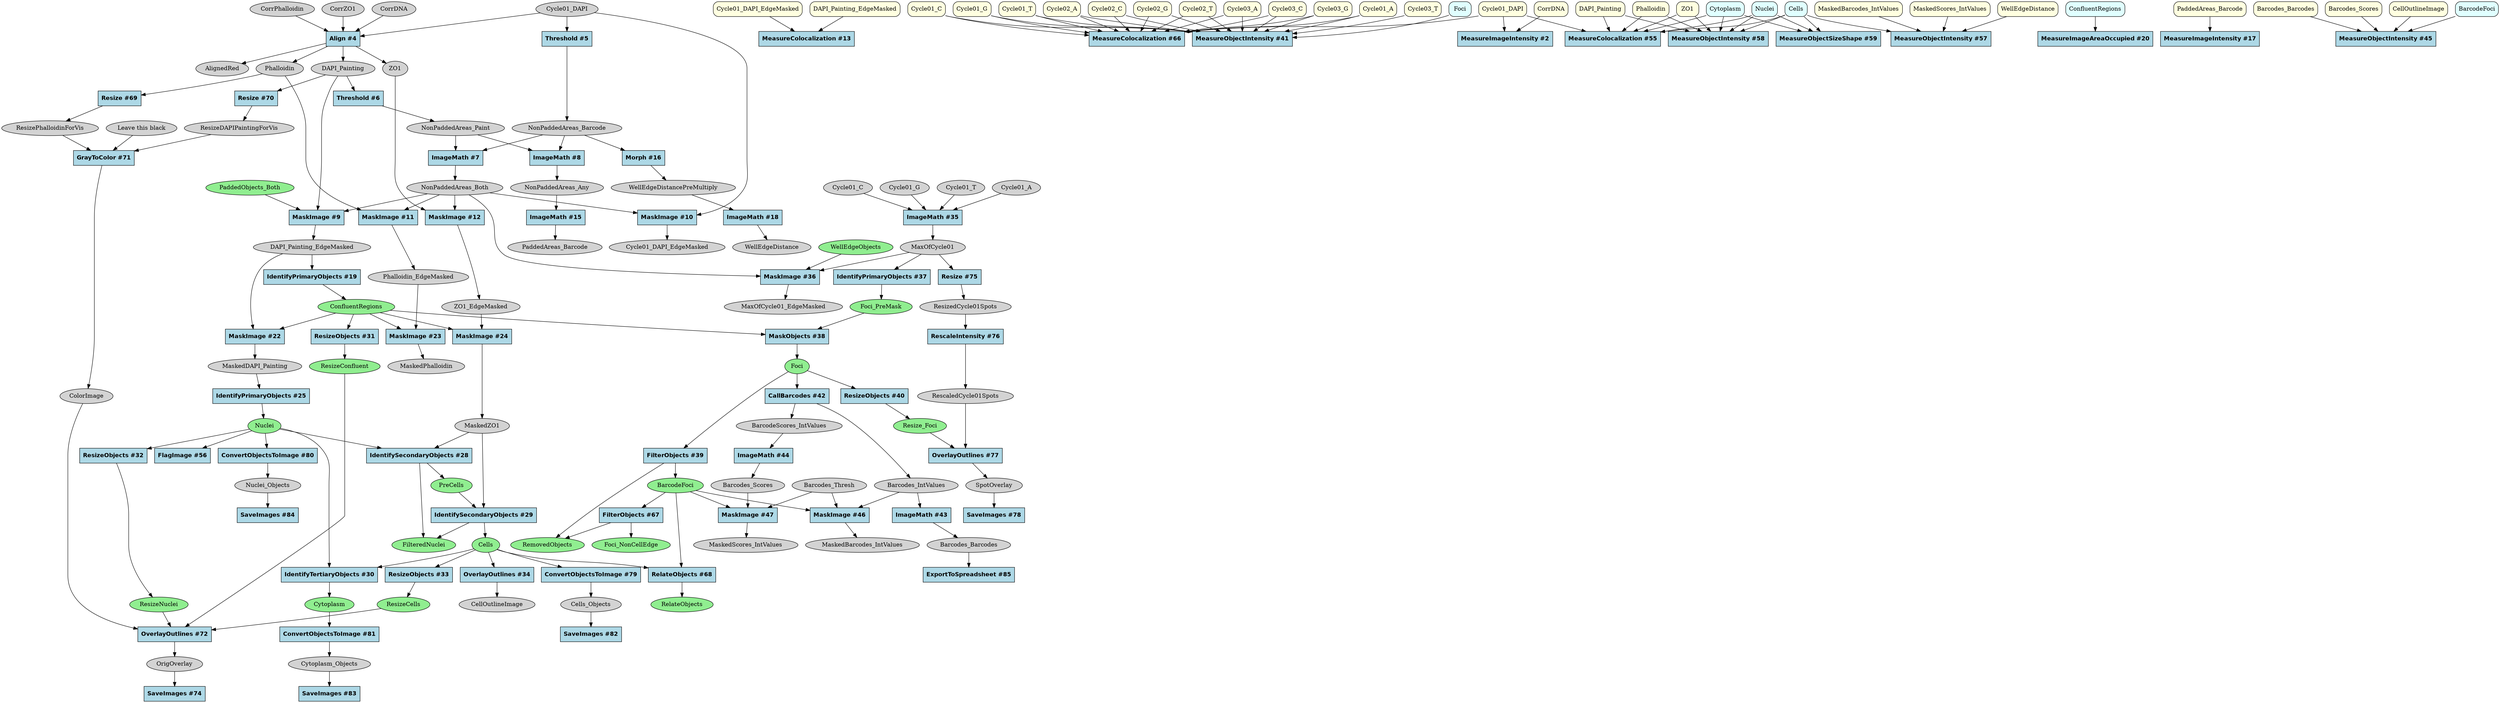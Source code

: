 strict digraph {
Align_ec570aa3 [type=module, label="Align #4", module_name=Align, module_num=4, original_num=4, stable_id="Align_ec570aa3", enabled=True, shape=box, style=filled, fillcolor=lightblue, fontname="Helvetica-Bold"];
CallBarcodes_e875e21c [type=module, label="CallBarcodes #42", module_name=CallBarcodes, module_num=42, original_num=42, stable_id="CallBarcodes_e875e21c", enabled=True, shape=box, style=filled, fillcolor=lightblue, fontname="Helvetica-Bold"];
ConvertObjectsToImage_2d3f9aee [type=module, label="ConvertObjectsToImage #80", module_name=ConvertObjectsToImage, module_num=80, original_num=80, stable_id="ConvertObjectsToImage_2d3f9aee", enabled=True, shape=box, style=filled, fillcolor=lightblue, fontname="Helvetica-Bold"];
ConvertObjectsToImage_314bb0f7 [type=module, label="ConvertObjectsToImage #79", module_name=ConvertObjectsToImage, module_num=79, original_num=79, stable_id="ConvertObjectsToImage_314bb0f7", enabled=True, shape=box, style=filled, fillcolor=lightblue, fontname="Helvetica-Bold"];
ConvertObjectsToImage_728643c [type=module, label="ConvertObjectsToImage #81", module_name=ConvertObjectsToImage, module_num=81, original_num=81, stable_id="ConvertObjectsToImage_728643c", enabled=True, shape=box, style=filled, fillcolor=lightblue, fontname="Helvetica-Bold"];
ExportToSpreadsheet_16bc8160 [type=module, label="ExportToSpreadsheet #85", module_name=ExportToSpreadsheet, module_num=85, original_num=85, stable_id="ExportToSpreadsheet_16bc8160", enabled=True, shape=box, style=filled, fillcolor=lightblue, fontname="Helvetica-Bold"];
FilterObjects_962d87ba [type=module, label="FilterObjects #67", module_name=FilterObjects, module_num=67, original_num=67, stable_id="FilterObjects_962d87ba", enabled=True, shape=box, style=filled, fillcolor=lightblue, fontname="Helvetica-Bold"];
FilterObjects_e4e49592 [type=module, label="FilterObjects #39", module_name=FilterObjects, module_num=39, original_num=39, stable_id="FilterObjects_e4e49592", enabled=True, shape=box, style=filled, fillcolor=lightblue, fontname="Helvetica-Bold"];
FlagImage_8f68df19 [type=module, label="FlagImage #56", module_name=FlagImage, module_num=56, original_num=56, stable_id="FlagImage_8f68df19", enabled=True, shape=box, style=filled, fillcolor=lightblue, fontname="Helvetica-Bold"];
GrayToColor_7f81a6b [type=module, label="GrayToColor #71", module_name=GrayToColor, module_num=71, original_num=71, stable_id="GrayToColor_7f81a6b", enabled=True, shape=box, style=filled, fillcolor=lightblue, fontname="Helvetica-Bold"];
IdentifyPrimaryObjects_1c0dc72c [type=module, label="IdentifyPrimaryObjects #19", module_name=IdentifyPrimaryObjects, module_num=19, original_num=19, stable_id="IdentifyPrimaryObjects_1c0dc72c", enabled=True, shape=box, style=filled, fillcolor=lightblue, fontname="Helvetica-Bold"];
IdentifyPrimaryObjects_3534d921 [type=module, label="IdentifyPrimaryObjects #37", module_name=IdentifyPrimaryObjects, module_num=37, original_num=37, stable_id="IdentifyPrimaryObjects_3534d921", enabled=True, shape=box, style=filled, fillcolor=lightblue, fontname="Helvetica-Bold"];
IdentifyPrimaryObjects_7cb39a6a [type=module, label="IdentifyPrimaryObjects #25", module_name=IdentifyPrimaryObjects, module_num=25, original_num=25, stable_id="IdentifyPrimaryObjects_7cb39a6a", enabled=True, shape=box, style=filled, fillcolor=lightblue, fontname="Helvetica-Bold"];
IdentifySecondaryObjects_16f17cf0 [type=module, label="IdentifySecondaryObjects #29", module_name=IdentifySecondaryObjects, module_num=29, original_num=29, stable_id="IdentifySecondaryObjects_16f17cf0", enabled=True, shape=box, style=filled, fillcolor=lightblue, fontname="Helvetica-Bold"];
IdentifySecondaryObjects_2d9a607c [type=module, label="IdentifySecondaryObjects #28", module_name=IdentifySecondaryObjects, module_num=28, original_num=28, stable_id="IdentifySecondaryObjects_2d9a607c", enabled=True, shape=box, style=filled, fillcolor=lightblue, fontname="Helvetica-Bold"];
IdentifyTertiaryObjects_2b814938 [type=module, label="IdentifyTertiaryObjects #30", module_name=IdentifyTertiaryObjects, module_num=30, original_num=30, stable_id="IdentifyTertiaryObjects_2b814938", enabled=True, shape=box, style=filled, fillcolor=lightblue, fontname="Helvetica-Bold"];
ImageMath_3524319f [type=module, label="ImageMath #18", module_name=ImageMath, module_num=18, original_num=18, stable_id="ImageMath_3524319f", enabled=True, shape=box, style=filled, fillcolor=lightblue, fontname="Helvetica-Bold"];
ImageMath_39f89699 [type=module, label="ImageMath #7", module_name=ImageMath, module_num=7, original_num=7, stable_id="ImageMath_39f89699", enabled=True, shape=box, style=filled, fillcolor=lightblue, fontname="Helvetica-Bold"];
ImageMath_3bd27ec6 [type=module, label="ImageMath #43", module_name=ImageMath, module_num=43, original_num=43, stable_id="ImageMath_3bd27ec6", enabled=True, shape=box, style=filled, fillcolor=lightblue, fontname="Helvetica-Bold"];
ImageMath_7c7a40a4 [type=module, label="ImageMath #15", module_name=ImageMath, module_num=15, original_num=15, stable_id="ImageMath_7c7a40a4", enabled=True, shape=box, style=filled, fillcolor=lightblue, fontname="Helvetica-Bold"];
ImageMath_a1180b85 [type=module, label="ImageMath #35", module_name=ImageMath, module_num=35, original_num=35, stable_id="ImageMath_a1180b85", enabled=True, shape=box, style=filled, fillcolor=lightblue, fontname="Helvetica-Bold"];
ImageMath_b3636388 [type=module, label="ImageMath #44", module_name=ImageMath, module_num=44, original_num=44, stable_id="ImageMath_b3636388", enabled=True, shape=box, style=filled, fillcolor=lightblue, fontname="Helvetica-Bold"];
ImageMath_d0b36abd [type=module, label="ImageMath #8", module_name=ImageMath, module_num=8, original_num=8, stable_id="ImageMath_d0b36abd", enabled=True, shape=box, style=filled, fillcolor=lightblue, fontname="Helvetica-Bold"];
MaskImage_338ee9a3 [type=module, label="MaskImage #22", module_name=MaskImage, module_num=22, original_num=22, stable_id="MaskImage_338ee9a3", enabled=True, shape=box, style=filled, fillcolor=lightblue, fontname="Helvetica-Bold"];
MaskImage_601a691 [type=module, label="MaskImage #9", module_name=MaskImage, module_num=9, original_num=9, stable_id="MaskImage_601a691", enabled=True, shape=box, style=filled, fillcolor=lightblue, fontname="Helvetica-Bold"];
MaskImage_95bc0865 [type=module, label="MaskImage #11", module_name=MaskImage, module_num=11, original_num=11, stable_id="MaskImage_95bc0865", enabled=True, shape=box, style=filled, fillcolor=lightblue, fontname="Helvetica-Bold"];
MaskImage_9e8b771a [type=module, label="MaskImage #46", module_name=MaskImage, module_num=46, original_num=46, stable_id="MaskImage_9e8b771a", enabled=True, shape=box, style=filled, fillcolor=lightblue, fontname="Helvetica-Bold"];
MaskImage_aeda38fc [type=module, label="MaskImage #47", module_name=MaskImage, module_num=47, original_num=47, stable_id="MaskImage_aeda38fc", enabled=True, shape=box, style=filled, fillcolor=lightblue, fontname="Helvetica-Bold"];
MaskImage_b74728ab [type=module, label="MaskImage #36", module_name=MaskImage, module_num=36, original_num=36, stable_id="MaskImage_b74728ab", enabled=True, shape=box, style=filled, fillcolor=lightblue, fontname="Helvetica-Bold"];
MaskImage_cb703953 [type=module, label="MaskImage #12", module_name=MaskImage, module_num=12, original_num=12, stable_id="MaskImage_cb703953", enabled=True, shape=box, style=filled, fillcolor=lightblue, fontname="Helvetica-Bold"];
MaskImage_e2066be5 [type=module, label="MaskImage #23", module_name=MaskImage, module_num=23, original_num=23, stable_id="MaskImage_e2066be5", enabled=True, shape=box, style=filled, fillcolor=lightblue, fontname="Helvetica-Bold"];
MaskImage_f288461c [type=module, label="MaskImage #24", module_name=MaskImage, module_num=24, original_num=24, stable_id="MaskImage_f288461c", enabled=True, shape=box, style=filled, fillcolor=lightblue, fontname="Helvetica-Bold"];
MaskImage_fa3aeae1 [type=module, label="MaskImage #10", module_name=MaskImage, module_num=10, original_num=10, stable_id="MaskImage_fa3aeae1", enabled=True, shape=box, style=filled, fillcolor=lightblue, fontname="Helvetica-Bold"];
MaskObjects_4442dcdc [type=module, label="MaskObjects #38", module_name=MaskObjects, module_num=38, original_num=38, stable_id="MaskObjects_4442dcdc", enabled=True, shape=box, style=filled, fillcolor=lightblue, fontname="Helvetica-Bold"];
MeasureColocalization_30ed3cdd [type=module, label="MeasureColocalization #13", module_name=MeasureColocalization, module_num=13, original_num=13, stable_id="MeasureColocalization_30ed3cdd", enabled=True, shape=box, style=filled, fillcolor=lightblue, fontname="Helvetica-Bold"];
MeasureColocalization_571fc039 [type=module, label="MeasureColocalization #55", module_name=MeasureColocalization, module_num=55, original_num=55, stable_id="MeasureColocalization_571fc039", enabled=True, shape=box, style=filled, fillcolor=lightblue, fontname="Helvetica-Bold"];
MeasureColocalization_8e8be509 [type=module, label="MeasureColocalization #66", module_name=MeasureColocalization, module_num=66, original_num=66, stable_id="MeasureColocalization_8e8be509", enabled=True, shape=box, style=filled, fillcolor=lightblue, fontname="Helvetica-Bold"];
MeasureImageAreaOccupied_933e0aff [type=module, label="MeasureImageAreaOccupied #20", module_name=MeasureImageAreaOccupied, module_num=20, original_num=20, stable_id="MeasureImageAreaOccupied_933e0aff", enabled=True, shape=box, style=filled, fillcolor=lightblue, fontname="Helvetica-Bold"];
MeasureImageIntensity_5c7fe92e [type=module, label="MeasureImageIntensity #17", module_name=MeasureImageIntensity, module_num=17, original_num=17, stable_id="MeasureImageIntensity_5c7fe92e", enabled=True, shape=box, style=filled, fillcolor=lightblue, fontname="Helvetica-Bold"];
MeasureImageIntensity_a0a144f8 [type=module, label="MeasureImageIntensity #2", module_name=MeasureImageIntensity, module_num=2, original_num=2, stable_id="MeasureImageIntensity_a0a144f8", enabled=True, shape=box, style=filled, fillcolor=lightblue, fontname="Helvetica-Bold"];
MeasureObjectIntensity_135bff92 [type=module, label="MeasureObjectIntensity #45", module_name=MeasureObjectIntensity, module_num=45, original_num=45, stable_id="MeasureObjectIntensity_135bff92", enabled=True, shape=box, style=filled, fillcolor=lightblue, fontname="Helvetica-Bold"];
MeasureObjectIntensity_356c27b2 [type=module, label="MeasureObjectIntensity #41", module_name=MeasureObjectIntensity, module_num=41, original_num=41, stable_id="MeasureObjectIntensity_356c27b2", enabled=True, shape=box, style=filled, fillcolor=lightblue, fontname="Helvetica-Bold"];
MeasureObjectIntensity_506eb3ec [type=module, label="MeasureObjectIntensity #57", module_name=MeasureObjectIntensity, module_num=57, original_num=57, stable_id="MeasureObjectIntensity_506eb3ec", enabled=True, shape=box, style=filled, fillcolor=lightblue, fontname="Helvetica-Bold"];
MeasureObjectIntensity_aafb4ab [type=module, label="MeasureObjectIntensity #58", module_name=MeasureObjectIntensity, module_num=58, original_num=58, stable_id="MeasureObjectIntensity_aafb4ab", enabled=True, shape=box, style=filled, fillcolor=lightblue, fontname="Helvetica-Bold"];
MeasureObjectSizeShape_5c76ba53 [type=module, label="MeasureObjectSizeShape #59", module_name=MeasureObjectSizeShape, module_num=59, original_num=59, stable_id="MeasureObjectSizeShape_5c76ba53", enabled=True, shape=box, style=filled, fillcolor=lightblue, fontname="Helvetica-Bold"];
Morph_faea5477 [type=module, label="Morph #16", module_name=Morph, module_num=16, original_num=16, stable_id="Morph_faea5477", enabled=True, shape=box, style=filled, fillcolor=lightblue, fontname="Helvetica-Bold"];
OverlayOutlines_bcc249f [type=module, label="OverlayOutlines #72", module_name=OverlayOutlines, module_num=72, original_num=72, stable_id="OverlayOutlines_bcc249f", enabled=True, shape=box, style=filled, fillcolor=lightblue, fontname="Helvetica-Bold"];
OverlayOutlines_f41ca435 [type=module, label="OverlayOutlines #34", module_name=OverlayOutlines, module_num=34, original_num=34, stable_id="OverlayOutlines_f41ca435", enabled=True, shape=box, style=filled, fillcolor=lightblue, fontname="Helvetica-Bold"];
OverlayOutlines_fae135e8 [type=module, label="OverlayOutlines #77", module_name=OverlayOutlines, module_num=77, original_num=77, stable_id="OverlayOutlines_fae135e8", enabled=True, shape=box, style=filled, fillcolor=lightblue, fontname="Helvetica-Bold"];
RelateObjects_2f15ba9b [type=module, label="RelateObjects #68", module_name=RelateObjects, module_num=68, original_num=68, stable_id="RelateObjects_2f15ba9b", enabled=True, shape=box, style=filled, fillcolor=lightblue, fontname="Helvetica-Bold"];
RescaleIntensity_e5654316 [type=module, label="RescaleIntensity #76", module_name=RescaleIntensity, module_num=76, original_num=76, stable_id="RescaleIntensity_e5654316", enabled=True, shape=box, style=filled, fillcolor=lightblue, fontname="Helvetica-Bold"];
ResizeObjects_8467f359 [type=module, label="ResizeObjects #40", module_name=ResizeObjects, module_num=40, original_num=40, stable_id="ResizeObjects_8467f359", enabled=True, shape=box, style=filled, fillcolor=lightblue, fontname="Helvetica-Bold"];
ResizeObjects_a953cb3c [type=module, label="ResizeObjects #33", module_name=ResizeObjects, module_num=33, original_num=33, stable_id="ResizeObjects_a953cb3c", enabled=True, shape=box, style=filled, fillcolor=lightblue, fontname="Helvetica-Bold"];
ResizeObjects_c8ff1403 [type=module, label="ResizeObjects #31", module_name=ResizeObjects, module_num=31, original_num=31, stable_id="ResizeObjects_c8ff1403", enabled=True, shape=box, style=filled, fillcolor=lightblue, fontname="Helvetica-Bold"];
ResizeObjects_e0c52ad3 [type=module, label="ResizeObjects #32", module_name=ResizeObjects, module_num=32, original_num=32, stable_id="ResizeObjects_e0c52ad3", enabled=True, shape=box, style=filled, fillcolor=lightblue, fontname="Helvetica-Bold"];
Resize_3746590e [type=module, label="Resize #69", module_name=Resize, module_num=69, original_num=69, stable_id="Resize_3746590e", enabled=True, shape=box, style=filled, fillcolor=lightblue, fontname="Helvetica-Bold"];
Resize_b0cef7d [type=module, label="Resize #70", module_name=Resize, module_num=70, original_num=70, stable_id="Resize_b0cef7d", enabled=True, shape=box, style=filled, fillcolor=lightblue, fontname="Helvetica-Bold"];
Resize_f829313d [type=module, label="Resize #75", module_name=Resize, module_num=75, original_num=75, stable_id="Resize_f829313d", enabled=True, shape=box, style=filled, fillcolor=lightblue, fontname="Helvetica-Bold"];
SaveImages_368e4ca6 [type=module, label="SaveImages #78", module_name=SaveImages, module_num=78, original_num=78, stable_id="SaveImages_368e4ca6", enabled=True, shape=box, style=filled, fillcolor=lightblue, fontname="Helvetica-Bold"];
SaveImages_3d121ad [type=module, label="SaveImages #82", module_name=SaveImages, module_num=82, original_num=82, stable_id="SaveImages_3d121ad", enabled=True, shape=box, style=filled, fillcolor=lightblue, fontname="Helvetica-Bold"];
SaveImages_56548966 [type=module, label="SaveImages #84", module_name=SaveImages, module_num=84, original_num=84, stable_id="SaveImages_56548966", enabled=True, shape=box, style=filled, fillcolor=lightblue, fontname="Helvetica-Bold"];
SaveImages_7609439d [type=module, label="SaveImages #74", module_name=SaveImages, module_num=74, original_num=74, stable_id="SaveImages_7609439d", enabled=True, shape=box, style=filled, fillcolor=lightblue, fontname="Helvetica-Bold"];
SaveImages_988e58b [type=module, label="SaveImages #83", module_name=SaveImages, module_num=83, original_num=83, stable_id="SaveImages_988e58b", enabled=True, shape=box, style=filled, fillcolor=lightblue, fontname="Helvetica-Bold"];
Threshold_186c7d0e [type=module, label="Threshold #6", module_name=Threshold, module_num=6, original_num=6, stable_id="Threshold_186c7d0e", enabled=True, shape=box, style=filled, fillcolor=lightblue, fontname="Helvetica-Bold"];
Threshold_ebe5ecef [type=module, label="Threshold #5", module_name=Threshold, module_num=5, original_num=5, stable_id="Threshold_ebe5ecef", enabled=True, shape=box, style=filled, fillcolor=lightblue, fontname="Helvetica-Bold"];
image__AlignedRed [type=image, label=AlignedRed, shape=ellipse, style=filled, fillcolor=lightgray];
image__BarcodeScores_IntValues [type=image, label="BarcodeScores_IntValues", shape=ellipse, style=filled, fillcolor=lightgray];
image__Barcodes_Barcodes [type=image, label="Barcodes_Barcodes", shape=ellipse, style=filled, fillcolor=lightgray];
image__Barcodes_IntValues [type=image, label="Barcodes_IntValues", shape=ellipse, style=filled, fillcolor=lightgray];
image__Barcodes_Scores [type=image, label="Barcodes_Scores", shape=ellipse, style=filled, fillcolor=lightgray];
image__Barcodes_Thresh [type=image, label="Barcodes_Thresh", shape=ellipse, style=filled, fillcolor=lightgray];
image__CellOutlineImage [type=image, label=CellOutlineImage, shape=ellipse, style=filled, fillcolor=lightgray];
image__Cells_Objects [type=image, label="Cells_Objects", shape=ellipse, style=filled, fillcolor=lightgray];
image__ColorImage [type=image, label=ColorImage, shape=ellipse, style=filled, fillcolor=lightgray];
image__CorrDNA [type=image, label=CorrDNA, shape=ellipse, style=filled, fillcolor=lightgray];
image__CorrPhalloidin [type=image, label=CorrPhalloidin, shape=ellipse, style=filled, fillcolor=lightgray];
image__CorrZO1 [type=image, label=CorrZO1, shape=ellipse, style=filled, fillcolor=lightgray];
image__Cycle01_A [type=image, label="Cycle01_A", shape=ellipse, style=filled, fillcolor=lightgray];
image__Cycle01_C [type=image, label="Cycle01_C", shape=ellipse, style=filled, fillcolor=lightgray];
image__Cycle01_DAPI [type=image, label="Cycle01_DAPI", shape=ellipse, style=filled, fillcolor=lightgray];
image__Cycle01_DAPI_EdgeMasked [type=image, label="Cycle01_DAPI_EdgeMasked", shape=ellipse, style=filled, fillcolor=lightgray];
image__Cycle01_G [type=image, label="Cycle01_G", shape=ellipse, style=filled, fillcolor=lightgray];
image__Cycle01_T [type=image, label="Cycle01_T", shape=ellipse, style=filled, fillcolor=lightgray];
image__Cytoplasm_Objects [type=image, label="Cytoplasm_Objects", shape=ellipse, style=filled, fillcolor=lightgray];
image__DAPI_Painting [type=image, label="DAPI_Painting", shape=ellipse, style=filled, fillcolor=lightgray];
image__DAPI_Painting_EdgeMasked [type=image, label="DAPI_Painting_EdgeMasked", shape=ellipse, style=filled, fillcolor=lightgray];
"image__Leave this black" [type=image, label="Leave this black", shape=ellipse, style=filled, fillcolor=lightgray];
image__MaskedBarcodes_IntValues [type=image, label="MaskedBarcodes_IntValues", shape=ellipse, style=filled, fillcolor=lightgray];
image__MaskedDAPI_Painting [type=image, label="MaskedDAPI_Painting", shape=ellipse, style=filled, fillcolor=lightgray];
image__MaskedPhalloidin [type=image, label=MaskedPhalloidin, shape=ellipse, style=filled, fillcolor=lightgray];
image__MaskedScores_IntValues [type=image, label="MaskedScores_IntValues", shape=ellipse, style=filled, fillcolor=lightgray];
image__MaskedZO1 [type=image, label=MaskedZO1, shape=ellipse, style=filled, fillcolor=lightgray];
image__MaxOfCycle01 [type=image, label=MaxOfCycle01, shape=ellipse, style=filled, fillcolor=lightgray];
image__MaxOfCycle01_EdgeMasked [type=image, label="MaxOfCycle01_EdgeMasked", shape=ellipse, style=filled, fillcolor=lightgray];
image__NonPaddedAreas_Any [type=image, label="NonPaddedAreas_Any", shape=ellipse, style=filled, fillcolor=lightgray];
image__NonPaddedAreas_Barcode [type=image, label="NonPaddedAreas_Barcode", shape=ellipse, style=filled, fillcolor=lightgray];
image__NonPaddedAreas_Both [type=image, label="NonPaddedAreas_Both", shape=ellipse, style=filled, fillcolor=lightgray];
image__NonPaddedAreas_Paint [type=image, label="NonPaddedAreas_Paint", shape=ellipse, style=filled, fillcolor=lightgray];
image__Nuclei_Objects [type=image, label="Nuclei_Objects", shape=ellipse, style=filled, fillcolor=lightgray];
image__OrigOverlay [type=image, label=OrigOverlay, shape=ellipse, style=filled, fillcolor=lightgray];
image__PaddedAreas_Barcode [type=image, label="PaddedAreas_Barcode", shape=ellipse, style=filled, fillcolor=lightgray];
image__Phalloidin [type=image, label=Phalloidin, shape=ellipse, style=filled, fillcolor=lightgray];
image__Phalloidin_EdgeMasked [type=image, label="Phalloidin_EdgeMasked", shape=ellipse, style=filled, fillcolor=lightgray];
image__RescaledCycle01Spots [type=image, label=RescaledCycle01Spots, shape=ellipse, style=filled, fillcolor=lightgray];
image__ResizeDAPIPaintingForVis [type=image, label=ResizeDAPIPaintingForVis, shape=ellipse, style=filled, fillcolor=lightgray];
image__ResizePhalloidinForVis [type=image, label=ResizePhalloidinForVis, shape=ellipse, style=filled, fillcolor=lightgray];
image__ResizedCycle01Spots [type=image, label=ResizedCycle01Spots, shape=ellipse, style=filled, fillcolor=lightgray];
image__SpotOverlay [type=image, label=SpotOverlay, shape=ellipse, style=filled, fillcolor=lightgray];
image__WellEdgeDistance [type=image, label=WellEdgeDistance, shape=ellipse, style=filled, fillcolor=lightgray];
image__WellEdgeDistancePreMultiply [type=image, label=WellEdgeDistancePreMultiply, shape=ellipse, style=filled, fillcolor=lightgray];
image__ZO1 [type=image, label=ZO1, shape=ellipse, style=filled, fillcolor=lightgray];
image__ZO1_EdgeMasked [type=image, label="ZO1_EdgeMasked", shape=ellipse, style=filled, fillcolor=lightgray];
image_list__Barcodes_Barcodes [type="image_list", label="Barcodes_Barcodes", shape=box, style="filled,rounded", fillcolor=lightyellow];
image_list__Barcodes_Scores [type="image_list", label="Barcodes_Scores", shape=box, style="filled,rounded", fillcolor=lightyellow];
image_list__CellOutlineImage [type="image_list", label=CellOutlineImage, shape=box, style="filled,rounded", fillcolor=lightyellow];
image_list__CorrDNA [type="image_list", label=CorrDNA, shape=box, style="filled,rounded", fillcolor=lightyellow];
image_list__Cycle01_A [type="image_list", label="Cycle01_A", shape=box, style="filled,rounded", fillcolor=lightyellow];
image_list__Cycle01_C [type="image_list", label="Cycle01_C", shape=box, style="filled,rounded", fillcolor=lightyellow];
image_list__Cycle01_DAPI [type="image_list", label="Cycle01_DAPI", shape=box, style="filled,rounded", fillcolor=lightyellow];
image_list__Cycle01_DAPI_EdgeMasked [type="image_list", label="Cycle01_DAPI_EdgeMasked", shape=box, style="filled,rounded", fillcolor=lightyellow];
image_list__Cycle01_G [type="image_list", label="Cycle01_G", shape=box, style="filled,rounded", fillcolor=lightyellow];
image_list__Cycle01_T [type="image_list", label="Cycle01_T", shape=box, style="filled,rounded", fillcolor=lightyellow];
image_list__Cycle02_A [type="image_list", label="Cycle02_A", shape=box, style="filled,rounded", fillcolor=lightyellow];
image_list__Cycle02_C [type="image_list", label="Cycle02_C", shape=box, style="filled,rounded", fillcolor=lightyellow];
image_list__Cycle02_G [type="image_list", label="Cycle02_G", shape=box, style="filled,rounded", fillcolor=lightyellow];
image_list__Cycle02_T [type="image_list", label="Cycle02_T", shape=box, style="filled,rounded", fillcolor=lightyellow];
image_list__Cycle03_A [type="image_list", label="Cycle03_A", shape=box, style="filled,rounded", fillcolor=lightyellow];
image_list__Cycle03_C [type="image_list", label="Cycle03_C", shape=box, style="filled,rounded", fillcolor=lightyellow];
image_list__Cycle03_G [type="image_list", label="Cycle03_G", shape=box, style="filled,rounded", fillcolor=lightyellow];
image_list__Cycle03_T [type="image_list", label="Cycle03_T", shape=box, style="filled,rounded", fillcolor=lightyellow];
image_list__DAPI_Painting [type="image_list", label="DAPI_Painting", shape=box, style="filled,rounded", fillcolor=lightyellow];
image_list__DAPI_Painting_EdgeMasked [type="image_list", label="DAPI_Painting_EdgeMasked", shape=box, style="filled,rounded", fillcolor=lightyellow];
image_list__MaskedBarcodes_IntValues [type="image_list", label="MaskedBarcodes_IntValues", shape=box, style="filled,rounded", fillcolor=lightyellow];
image_list__MaskedScores_IntValues [type="image_list", label="MaskedScores_IntValues", shape=box, style="filled,rounded", fillcolor=lightyellow];
image_list__PaddedAreas_Barcode [type="image_list", label="PaddedAreas_Barcode", shape=box, style="filled,rounded", fillcolor=lightyellow];
image_list__Phalloidin [type="image_list", label=Phalloidin, shape=box, style="filled,rounded", fillcolor=lightyellow];
image_list__WellEdgeDistance [type="image_list", label=WellEdgeDistance, shape=box, style="filled,rounded", fillcolor=lightyellow];
image_list__ZO1 [type="image_list", label=ZO1, shape=box, style="filled,rounded", fillcolor=lightyellow];
object__BarcodeFoci [type=object, label=BarcodeFoci, shape=ellipse, style=filled, fillcolor=lightgreen];
object__Cells [type=object, label=Cells, shape=ellipse, style=filled, fillcolor=lightgreen];
object__ConfluentRegions [type=object, label=ConfluentRegions, shape=ellipse, style=filled, fillcolor=lightgreen];
object__Cytoplasm [type=object, label=Cytoplasm, shape=ellipse, style=filled, fillcolor=lightgreen];
object__FilteredNuclei [type=object, label=FilteredNuclei, shape=ellipse, style=filled, fillcolor=lightgreen];
object__Foci [type=object, label=Foci, shape=ellipse, style=filled, fillcolor=lightgreen];
object__Foci_NonCellEdge [type=object, label="Foci_NonCellEdge", shape=ellipse, style=filled, fillcolor=lightgreen];
object__Foci_PreMask [type=object, label="Foci_PreMask", shape=ellipse, style=filled, fillcolor=lightgreen];
object__Nuclei [type=object, label=Nuclei, shape=ellipse, style=filled, fillcolor=lightgreen];
object__PaddedObjects_Both [type=object, label="PaddedObjects_Both", shape=ellipse, style=filled, fillcolor=lightgreen];
object__PreCells [type=object, label=PreCells, shape=ellipse, style=filled, fillcolor=lightgreen];
object__RelateObjects [type=object, label=RelateObjects, shape=ellipse, style=filled, fillcolor=lightgreen];
object__RemovedObjects [type=object, label=RemovedObjects, shape=ellipse, style=filled, fillcolor=lightgreen];
object__ResizeCells [type=object, label=ResizeCells, shape=ellipse, style=filled, fillcolor=lightgreen];
object__ResizeConfluent [type=object, label=ResizeConfluent, shape=ellipse, style=filled, fillcolor=lightgreen];
object__ResizeNuclei [type=object, label=ResizeNuclei, shape=ellipse, style=filled, fillcolor=lightgreen];
object__Resize_Foci [type=object, label="Resize_Foci", shape=ellipse, style=filled, fillcolor=lightgreen];
object__WellEdgeObjects [type=object, label=WellEdgeObjects, shape=ellipse, style=filled, fillcolor=lightgreen];
object_list__BarcodeFoci [type="object_list", label=BarcodeFoci, shape=box, style="filled,rounded", fillcolor=lightcyan];
object_list__Cells [type="object_list", label=Cells, shape=box, style="filled,rounded", fillcolor=lightcyan];
object_list__ConfluentRegions [type="object_list", label=ConfluentRegions, shape=box, style="filled,rounded", fillcolor=lightcyan];
object_list__Cytoplasm [type="object_list", label=Cytoplasm, shape=box, style="filled,rounded", fillcolor=lightcyan];
object_list__Foci [type="object_list", label=Foci, shape=box, style="filled,rounded", fillcolor=lightcyan];
object_list__Nuclei [type="object_list", label=Nuclei, shape=box, style="filled,rounded", fillcolor=lightcyan];
Align_ec570aa3 -> image__AlignedRed [type="image_output"];
Align_ec570aa3 -> image__DAPI_Painting [type="image_output"];
Align_ec570aa3 -> image__Phalloidin [type="image_output"];
Align_ec570aa3 -> image__ZO1 [type="image_output"];
CallBarcodes_e875e21c -> image__BarcodeScores_IntValues [type="image_output"];
CallBarcodes_e875e21c -> image__Barcodes_IntValues [type="image_output"];
ConvertObjectsToImage_2d3f9aee -> image__Nuclei_Objects [type="image_output"];
ConvertObjectsToImage_314bb0f7 -> image__Cells_Objects [type="image_output"];
ConvertObjectsToImage_728643c -> image__Cytoplasm_Objects [type="image_output"];
FilterObjects_962d87ba -> object__Foci_NonCellEdge [type="object_output"];
FilterObjects_962d87ba -> object__RemovedObjects [type="object_output"];
FilterObjects_e4e49592 -> object__BarcodeFoci [type="object_output"];
FilterObjects_e4e49592 -> object__RemovedObjects [type="object_output"];
GrayToColor_7f81a6b -> image__ColorImage [type="image_output"];
IdentifyPrimaryObjects_1c0dc72c -> object__ConfluentRegions [type="object_output"];
IdentifyPrimaryObjects_3534d921 -> object__Foci_PreMask [type="object_output"];
IdentifyPrimaryObjects_7cb39a6a -> object__Nuclei [type="object_output"];
IdentifySecondaryObjects_16f17cf0 -> object__Cells [type="object_output"];
IdentifySecondaryObjects_16f17cf0 -> object__FilteredNuclei [type="object_output"];
IdentifySecondaryObjects_2d9a607c -> object__FilteredNuclei [type="object_output"];
IdentifySecondaryObjects_2d9a607c -> object__PreCells [type="object_output"];
IdentifyTertiaryObjects_2b814938 -> object__Cytoplasm [type="object_output"];
ImageMath_3524319f -> image__WellEdgeDistance [type="image_output"];
ImageMath_39f89699 -> image__NonPaddedAreas_Both [type="image_output"];
ImageMath_3bd27ec6 -> image__Barcodes_Barcodes [type="image_output"];
ImageMath_7c7a40a4 -> image__PaddedAreas_Barcode [type="image_output"];
ImageMath_a1180b85 -> image__MaxOfCycle01 [type="image_output"];
ImageMath_b3636388 -> image__Barcodes_Scores [type="image_output"];
ImageMath_d0b36abd -> image__NonPaddedAreas_Any [type="image_output"];
MaskImage_338ee9a3 -> image__MaskedDAPI_Painting [type="image_output"];
MaskImage_601a691 -> image__DAPI_Painting_EdgeMasked [type="image_output"];
MaskImage_95bc0865 -> image__Phalloidin_EdgeMasked [type="image_output"];
MaskImage_9e8b771a -> image__MaskedBarcodes_IntValues [type="image_output"];
MaskImage_aeda38fc -> image__MaskedScores_IntValues [type="image_output"];
MaskImage_b74728ab -> image__MaxOfCycle01_EdgeMasked [type="image_output"];
MaskImage_cb703953 -> image__ZO1_EdgeMasked [type="image_output"];
MaskImage_e2066be5 -> image__MaskedPhalloidin [type="image_output"];
MaskImage_f288461c -> image__MaskedZO1 [type="image_output"];
MaskImage_fa3aeae1 -> image__Cycle01_DAPI_EdgeMasked [type="image_output"];
MaskObjects_4442dcdc -> object__Foci [type="object_output"];
Morph_faea5477 -> image__WellEdgeDistancePreMultiply [type="image_output"];
OverlayOutlines_bcc249f -> image__OrigOverlay [type="image_output"];
OverlayOutlines_f41ca435 -> image__CellOutlineImage [type="image_output"];
OverlayOutlines_fae135e8 -> image__SpotOverlay [type="image_output"];
RelateObjects_2f15ba9b -> object__RelateObjects [type="object_output"];
RescaleIntensity_e5654316 -> image__RescaledCycle01Spots [type="image_output"];
ResizeObjects_8467f359 -> object__Resize_Foci [type="object_output"];
ResizeObjects_a953cb3c -> object__ResizeCells [type="object_output"];
ResizeObjects_c8ff1403 -> object__ResizeConfluent [type="object_output"];
ResizeObjects_e0c52ad3 -> object__ResizeNuclei [type="object_output"];
Resize_3746590e -> image__ResizePhalloidinForVis [type="image_output"];
Resize_b0cef7d -> image__ResizeDAPIPaintingForVis [type="image_output"];
Resize_f829313d -> image__ResizedCycle01Spots [type="image_output"];
Threshold_186c7d0e -> image__NonPaddedAreas_Paint [type="image_output"];
Threshold_ebe5ecef -> image__NonPaddedAreas_Barcode [type="image_output"];
image__BarcodeScores_IntValues -> ImageMath_b3636388 [type="image_input"];
image__Barcodes_Barcodes -> ExportToSpreadsheet_16bc8160 [type="image_input"];
image__Barcodes_IntValues -> ImageMath_3bd27ec6 [type="image_input"];
image__Barcodes_IntValues -> MaskImage_9e8b771a [type="image_input"];
image__Barcodes_Scores -> MaskImage_aeda38fc [type="image_input"];
image__Barcodes_Thresh -> MaskImage_9e8b771a [type="image_input"];
image__Barcodes_Thresh -> MaskImage_aeda38fc [type="image_input"];
image__Cells_Objects -> SaveImages_3d121ad [type="image_input"];
image__ColorImage -> OverlayOutlines_bcc249f [type="image_input"];
image__CorrDNA -> Align_ec570aa3 [type="image_input"];
image__CorrPhalloidin -> Align_ec570aa3 [type="image_input"];
image__CorrZO1 -> Align_ec570aa3 [type="image_input"];
image__Cycle01_A -> ImageMath_a1180b85 [type="image_input"];
image__Cycle01_C -> ImageMath_a1180b85 [type="image_input"];
image__Cycle01_DAPI -> Align_ec570aa3 [type="image_input"];
image__Cycle01_DAPI -> MaskImage_fa3aeae1 [type="image_input"];
image__Cycle01_DAPI -> Threshold_ebe5ecef [type="image_input"];
image__Cycle01_G -> ImageMath_a1180b85 [type="image_input"];
image__Cycle01_T -> ImageMath_a1180b85 [type="image_input"];
image__Cytoplasm_Objects -> SaveImages_988e58b [type="image_input"];
image__DAPI_Painting -> MaskImage_601a691 [type="image_input"];
image__DAPI_Painting -> Resize_b0cef7d [type="image_input"];
image__DAPI_Painting -> Threshold_186c7d0e [type="image_input"];
image__DAPI_Painting_EdgeMasked -> IdentifyPrimaryObjects_1c0dc72c [type="image_input"];
image__DAPI_Painting_EdgeMasked -> MaskImage_338ee9a3 [type="image_input"];
"image__Leave this black" -> GrayToColor_7f81a6b [type="image_input"];
image__MaskedDAPI_Painting -> IdentifyPrimaryObjects_7cb39a6a [type="image_input"];
image__MaskedZO1 -> IdentifySecondaryObjects_16f17cf0 [type="image_input"];
image__MaskedZO1 -> IdentifySecondaryObjects_2d9a607c [type="image_input"];
image__MaxOfCycle01 -> IdentifyPrimaryObjects_3534d921 [type="image_input"];
image__MaxOfCycle01 -> MaskImage_b74728ab [type="image_input"];
image__MaxOfCycle01 -> Resize_f829313d [type="image_input"];
image__NonPaddedAreas_Any -> ImageMath_7c7a40a4 [type="image_input"];
image__NonPaddedAreas_Barcode -> ImageMath_39f89699 [type="image_input"];
image__NonPaddedAreas_Barcode -> ImageMath_d0b36abd [type="image_input"];
image__NonPaddedAreas_Barcode -> Morph_faea5477 [type="image_input"];
image__NonPaddedAreas_Both -> MaskImage_601a691 [type="image_input"];
image__NonPaddedAreas_Both -> MaskImage_95bc0865 [type="image_input"];
image__NonPaddedAreas_Both -> MaskImage_b74728ab [type="image_input"];
image__NonPaddedAreas_Both -> MaskImage_cb703953 [type="image_input"];
image__NonPaddedAreas_Both -> MaskImage_fa3aeae1 [type="image_input"];
image__NonPaddedAreas_Paint -> ImageMath_39f89699 [type="image_input"];
image__NonPaddedAreas_Paint -> ImageMath_d0b36abd [type="image_input"];
image__Nuclei_Objects -> SaveImages_56548966 [type="image_input"];
image__OrigOverlay -> SaveImages_7609439d [type="image_input"];
image__Phalloidin -> MaskImage_95bc0865 [type="image_input"];
image__Phalloidin -> Resize_3746590e [type="image_input"];
image__Phalloidin_EdgeMasked -> MaskImage_e2066be5 [type="image_input"];
image__RescaledCycle01Spots -> OverlayOutlines_fae135e8 [type="image_input"];
image__ResizeDAPIPaintingForVis -> GrayToColor_7f81a6b [type="image_input"];
image__ResizePhalloidinForVis -> GrayToColor_7f81a6b [type="image_input"];
image__ResizedCycle01Spots -> RescaleIntensity_e5654316 [type="image_input"];
image__SpotOverlay -> SaveImages_368e4ca6 [type="image_input"];
image__WellEdgeDistancePreMultiply -> ImageMath_3524319f [type="image_input"];
image__ZO1 -> MaskImage_cb703953 [type="image_input"];
image__ZO1_EdgeMasked -> MaskImage_f288461c [type="image_input"];
image_list__Barcodes_Barcodes -> MeasureObjectIntensity_135bff92 [type="image_list_input"];
image_list__Barcodes_Scores -> MeasureObjectIntensity_135bff92 [type="image_list_input"];
image_list__CellOutlineImage -> MeasureObjectIntensity_135bff92 [type="image_list_input"];
image_list__CorrDNA -> MeasureImageIntensity_a0a144f8 [type="image_list_input"];
image_list__Cycle01_A -> MeasureColocalization_8e8be509 [type="image_list_input"];
image_list__Cycle01_A -> MeasureObjectIntensity_356c27b2 [type="image_list_input"];
image_list__Cycle01_C -> MeasureColocalization_8e8be509 [type="image_list_input"];
image_list__Cycle01_C -> MeasureObjectIntensity_356c27b2 [type="image_list_input"];
image_list__Cycle01_DAPI -> MeasureColocalization_571fc039 [type="image_list_input"];
image_list__Cycle01_DAPI -> MeasureColocalization_8e8be509 [type="image_list_input"];
image_list__Cycle01_DAPI -> MeasureImageIntensity_a0a144f8 [type="image_list_input"];
image_list__Cycle01_DAPI_EdgeMasked -> MeasureColocalization_30ed3cdd [type="image_list_input"];
image_list__Cycle01_G -> MeasureColocalization_8e8be509 [type="image_list_input"];
image_list__Cycle01_G -> MeasureObjectIntensity_356c27b2 [type="image_list_input"];
image_list__Cycle01_T -> MeasureColocalization_8e8be509 [type="image_list_input"];
image_list__Cycle01_T -> MeasureObjectIntensity_356c27b2 [type="image_list_input"];
image_list__Cycle02_A -> MeasureColocalization_8e8be509 [type="image_list_input"];
image_list__Cycle02_A -> MeasureObjectIntensity_356c27b2 [type="image_list_input"];
image_list__Cycle02_C -> MeasureColocalization_8e8be509 [type="image_list_input"];
image_list__Cycle02_C -> MeasureObjectIntensity_356c27b2 [type="image_list_input"];
image_list__Cycle02_G -> MeasureColocalization_8e8be509 [type="image_list_input"];
image_list__Cycle02_G -> MeasureObjectIntensity_356c27b2 [type="image_list_input"];
image_list__Cycle02_T -> MeasureColocalization_8e8be509 [type="image_list_input"];
image_list__Cycle02_T -> MeasureObjectIntensity_356c27b2 [type="image_list_input"];
image_list__Cycle03_A -> MeasureColocalization_8e8be509 [type="image_list_input"];
image_list__Cycle03_A -> MeasureObjectIntensity_356c27b2 [type="image_list_input"];
image_list__Cycle03_C -> MeasureColocalization_8e8be509 [type="image_list_input"];
image_list__Cycle03_C -> MeasureObjectIntensity_356c27b2 [type="image_list_input"];
image_list__Cycle03_G -> MeasureColocalization_8e8be509 [type="image_list_input"];
image_list__Cycle03_G -> MeasureObjectIntensity_356c27b2 [type="image_list_input"];
image_list__Cycle03_T -> MeasureObjectIntensity_356c27b2 [type="image_list_input"];
image_list__DAPI_Painting -> MeasureColocalization_571fc039 [type="image_list_input"];
image_list__DAPI_Painting -> MeasureObjectIntensity_aafb4ab [type="image_list_input"];
image_list__DAPI_Painting_EdgeMasked -> MeasureColocalization_30ed3cdd [type="image_list_input"];
image_list__MaskedBarcodes_IntValues -> MeasureObjectIntensity_506eb3ec [type="image_list_input"];
image_list__MaskedScores_IntValues -> MeasureObjectIntensity_506eb3ec [type="image_list_input"];
image_list__PaddedAreas_Barcode -> MeasureImageIntensity_5c7fe92e [type="image_list_input"];
image_list__Phalloidin -> MeasureColocalization_571fc039 [type="image_list_input"];
image_list__Phalloidin -> MeasureObjectIntensity_aafb4ab [type="image_list_input"];
image_list__WellEdgeDistance -> MeasureObjectIntensity_506eb3ec [type="image_list_input"];
image_list__ZO1 -> MeasureColocalization_571fc039 [type="image_list_input"];
image_list__ZO1 -> MeasureObjectIntensity_aafb4ab [type="image_list_input"];
object__BarcodeFoci -> FilterObjects_962d87ba [type="object_input"];
object__BarcodeFoci -> MaskImage_9e8b771a [type="object_input"];
object__BarcodeFoci -> MaskImage_aeda38fc [type="object_input"];
object__BarcodeFoci -> RelateObjects_2f15ba9b [type="object_input"];
object__Cells -> ConvertObjectsToImage_314bb0f7 [type="object_input"];
object__Cells -> IdentifyTertiaryObjects_2b814938 [type="object_input"];
object__Cells -> OverlayOutlines_f41ca435 [type="object_input"];
object__Cells -> RelateObjects_2f15ba9b [type="object_input"];
object__Cells -> ResizeObjects_a953cb3c [type="object_input"];
object__ConfluentRegions -> MaskImage_338ee9a3 [type="object_input"];
object__ConfluentRegions -> MaskImage_e2066be5 [type="object_input"];
object__ConfluentRegions -> MaskImage_f288461c [type="object_input"];
object__ConfluentRegions -> MaskObjects_4442dcdc [type="object_input"];
object__ConfluentRegions -> ResizeObjects_c8ff1403 [type="object_input"];
object__Cytoplasm -> ConvertObjectsToImage_728643c [type="object_input"];
object__Foci -> CallBarcodes_e875e21c [type="object_input"];
object__Foci -> FilterObjects_e4e49592 [type="object_input"];
object__Foci -> ResizeObjects_8467f359 [type="object_input"];
object__Foci_PreMask -> MaskObjects_4442dcdc [type="object_input"];
object__Nuclei -> ConvertObjectsToImage_2d3f9aee [type="object_input"];
object__Nuclei -> FlagImage_8f68df19 [type="object_input"];
object__Nuclei -> IdentifySecondaryObjects_2d9a607c [type="object_input"];
object__Nuclei -> IdentifyTertiaryObjects_2b814938 [type="object_input"];
object__Nuclei -> ResizeObjects_e0c52ad3 [type="object_input"];
object__PaddedObjects_Both -> MaskImage_601a691 [type="object_input"];
object__PreCells -> IdentifySecondaryObjects_16f17cf0 [type="object_input"];
object__ResizeCells -> OverlayOutlines_bcc249f [type="object_input"];
object__ResizeConfluent -> OverlayOutlines_bcc249f [type="object_input"];
object__ResizeNuclei -> OverlayOutlines_bcc249f [type="object_input"];
object__Resize_Foci -> OverlayOutlines_fae135e8 [type="object_input"];
object__WellEdgeObjects -> MaskImage_b74728ab [type="object_input"];
object_list__BarcodeFoci -> MeasureObjectIntensity_135bff92 [type="object_list_input"];
object_list__Cells -> MeasureColocalization_571fc039 [type="object_list_input"];
object_list__Cells -> MeasureObjectIntensity_506eb3ec [type="object_list_input"];
object_list__Cells -> MeasureObjectIntensity_aafb4ab [type="object_list_input"];
object_list__Cells -> MeasureObjectSizeShape_5c76ba53 [type="object_list_input"];
object_list__ConfluentRegions -> MeasureImageAreaOccupied_933e0aff [type="object_list_input"];
object_list__Cytoplasm -> MeasureColocalization_571fc039 [type="object_list_input"];
object_list__Cytoplasm -> MeasureObjectIntensity_aafb4ab [type="object_list_input"];
object_list__Cytoplasm -> MeasureObjectSizeShape_5c76ba53 [type="object_list_input"];
object_list__Foci -> MeasureObjectIntensity_356c27b2 [type="object_list_input"];
object_list__Nuclei -> MeasureColocalization_571fc039 [type="object_list_input"];
object_list__Nuclei -> MeasureObjectIntensity_aafb4ab [type="object_list_input"];
object_list__Nuclei -> MeasureObjectSizeShape_5c76ba53 [type="object_list_input"];
}

